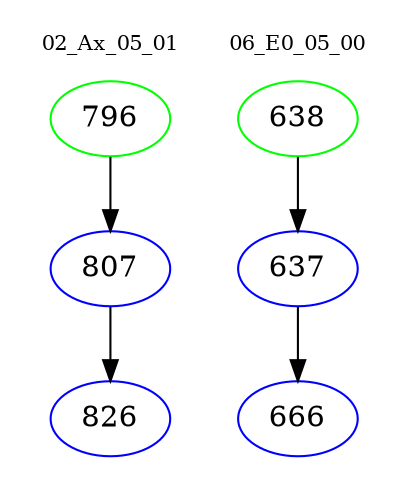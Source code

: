 digraph{
subgraph cluster_0 {
color = white
label = "02_Ax_05_01";
fontsize=10;
T0_796 [label="796", color="green"]
T0_796 -> T0_807 [color="black"]
T0_807 [label="807", color="blue"]
T0_807 -> T0_826 [color="black"]
T0_826 [label="826", color="blue"]
}
subgraph cluster_1 {
color = white
label = "06_E0_05_00";
fontsize=10;
T1_638 [label="638", color="green"]
T1_638 -> T1_637 [color="black"]
T1_637 [label="637", color="blue"]
T1_637 -> T1_666 [color="black"]
T1_666 [label="666", color="blue"]
}
}
